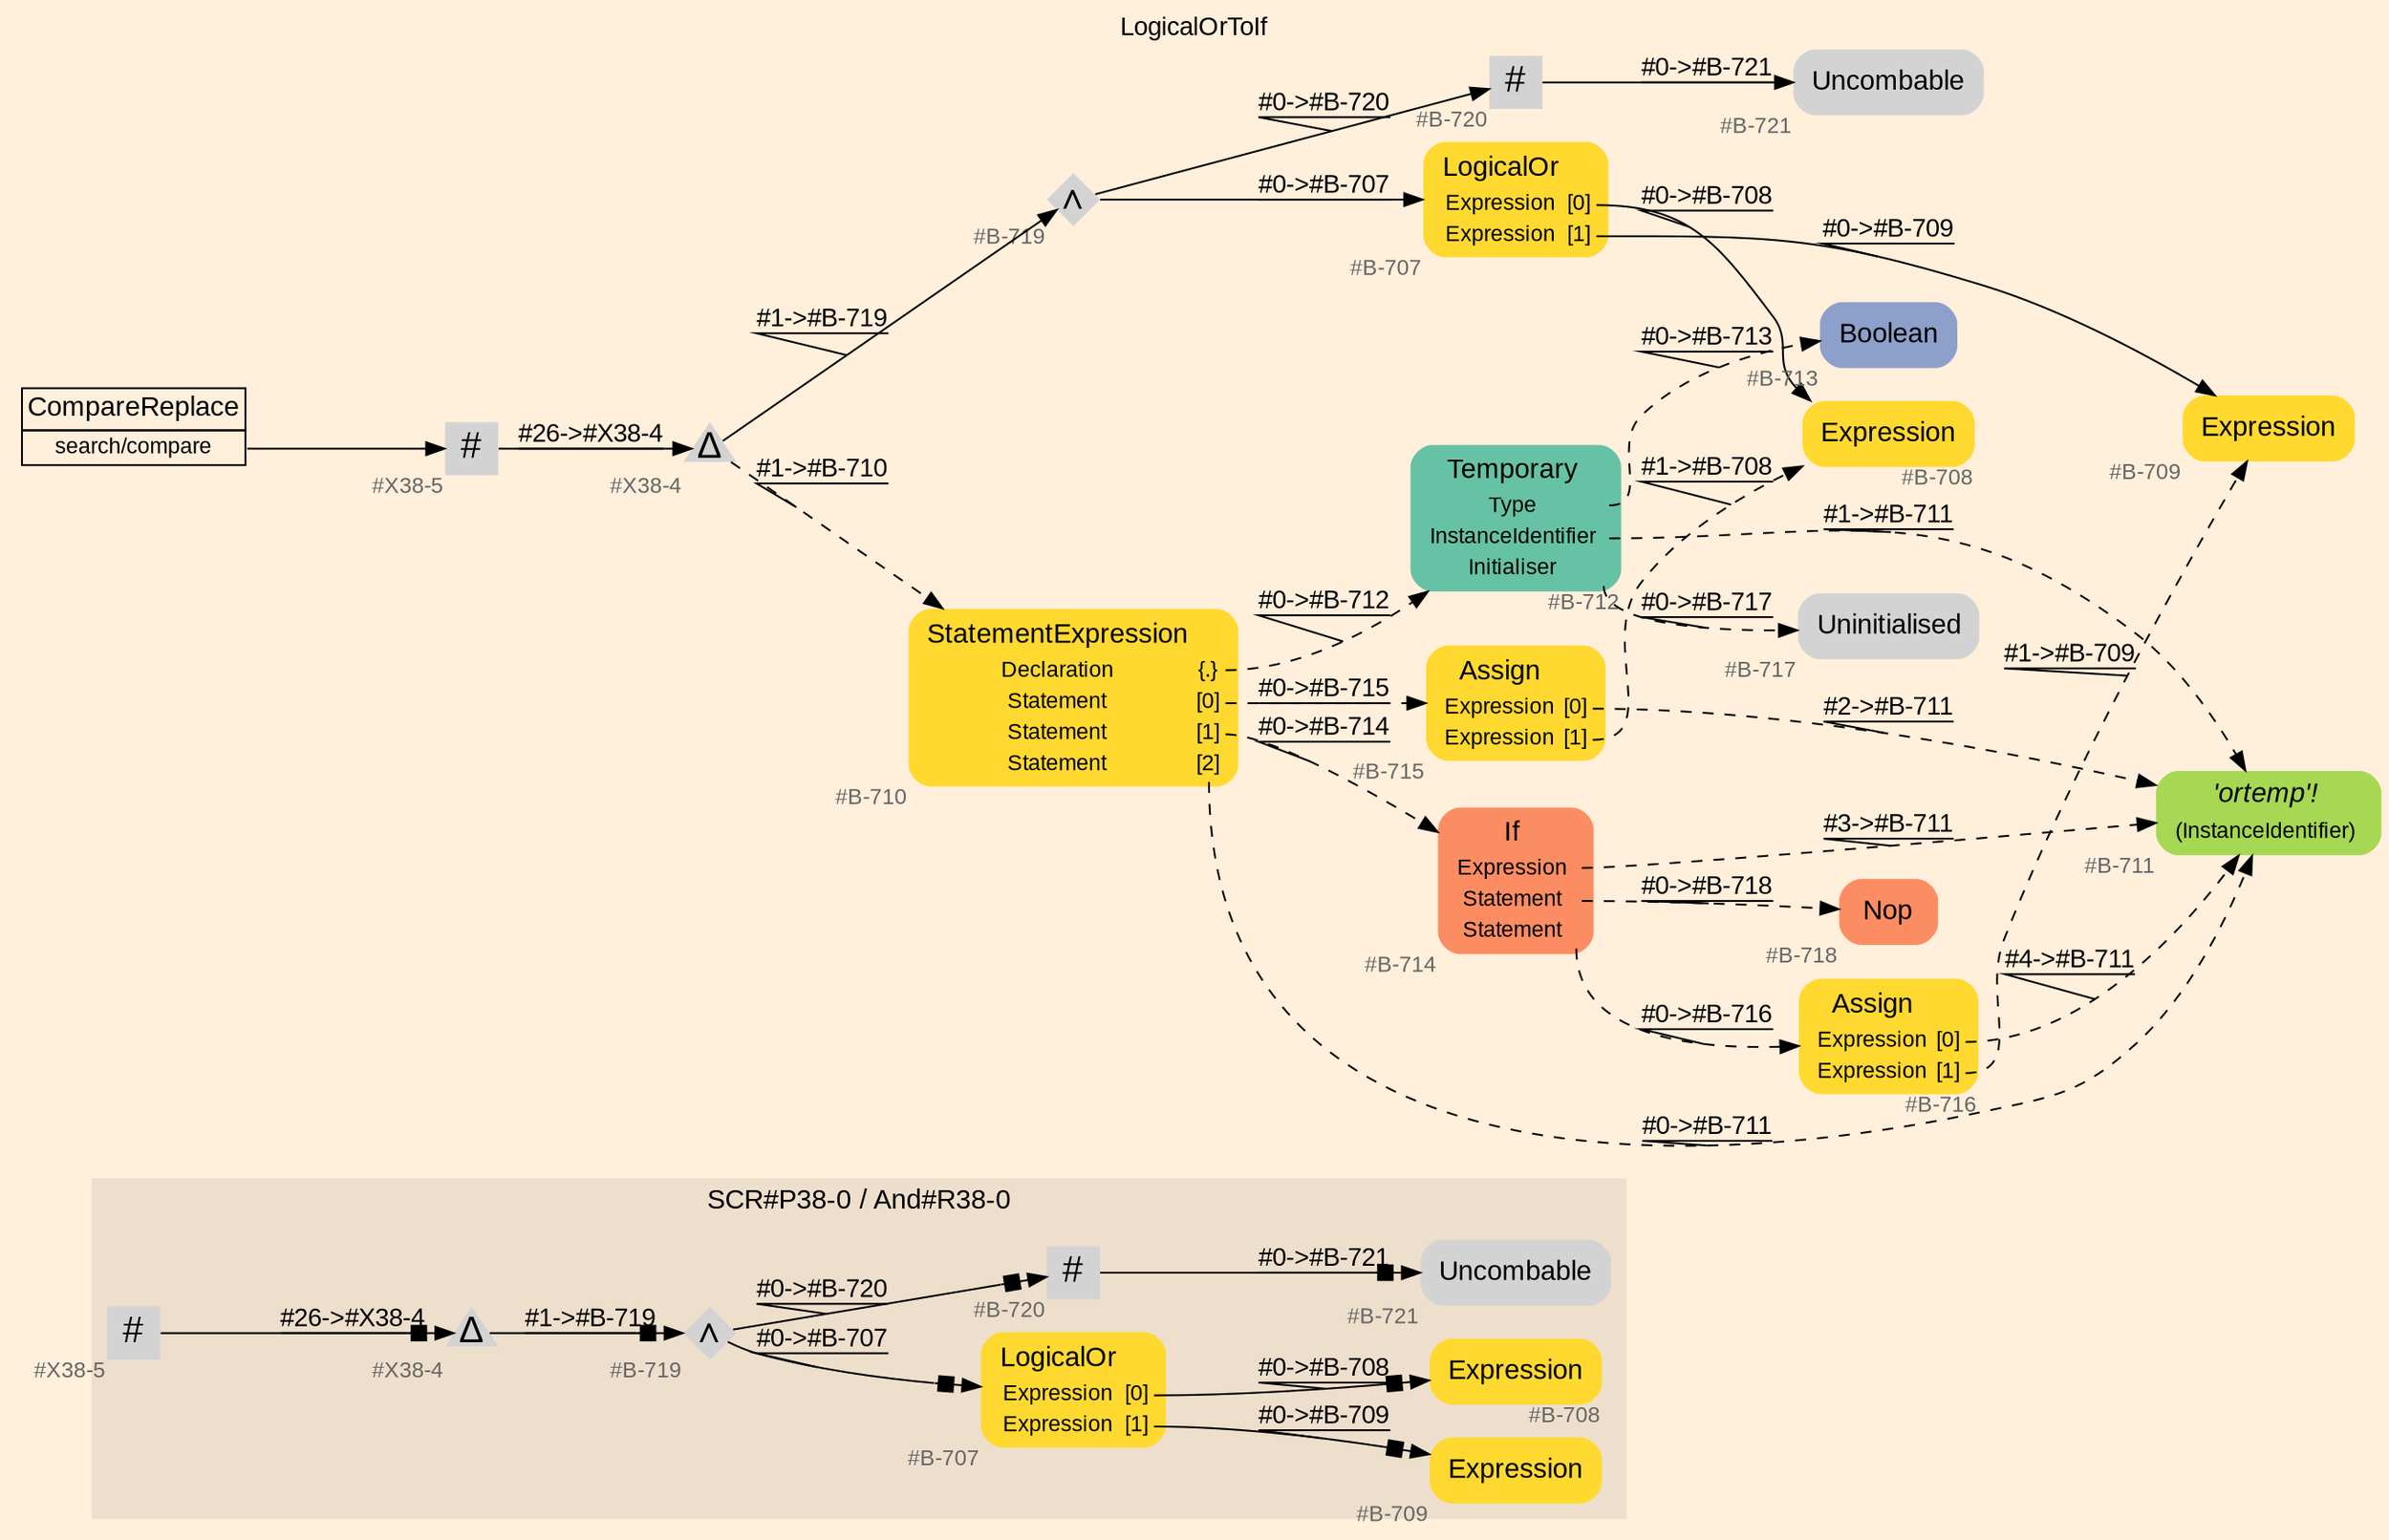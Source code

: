 digraph "LogicalOrToIf" {
label = "LogicalOrToIf"
labelloc = t
graph [
    rankdir = "LR"
    ranksep = 0.3
    bgcolor = antiquewhite1
    color = black
    fontcolor = black
    fontname = "Arial"
];
node [
    fontname = "Arial"
];
edge [
    fontname = "Arial"
];

// -------------------- figure And#R38-0 --------------------
// -------- region And#R38-0 ----------
subgraph "clusterAnd#R38-0" {
    label = "SCR#P38-0 / And#R38-0"
    style = "filled"
    color = antiquewhite2
    fontsize = "15"
    // -------- block And#R38-0/#B-707 ----------
    "And#R38-0/#B-707" [
        fillcolor = "/set28/6"
        xlabel = "#B-707"
        fontsize = "12"
        fontcolor = grey40
        shape = "plaintext"
        label = <<TABLE BORDER="0" CELLBORDER="0" CELLSPACING="0">
         <TR><TD><FONT COLOR="black" POINT-SIZE="15">LogicalOr</FONT></TD></TR>
         <TR><TD><FONT COLOR="black" POINT-SIZE="12">Expression</FONT></TD><TD PORT="port0"><FONT COLOR="black" POINT-SIZE="12">[0]</FONT></TD></TR>
         <TR><TD><FONT COLOR="black" POINT-SIZE="12">Expression</FONT></TD><TD PORT="port1"><FONT COLOR="black" POINT-SIZE="12">[1]</FONT></TD></TR>
        </TABLE>>
        style = "rounded,filled"
    ];
    
    // -------- block And#R38-0/#B-708 ----------
    "And#R38-0/#B-708" [
        fillcolor = "/set28/6"
        xlabel = "#B-708"
        fontsize = "12"
        fontcolor = grey40
        shape = "plaintext"
        label = <<TABLE BORDER="0" CELLBORDER="0" CELLSPACING="0">
         <TR><TD><FONT COLOR="black" POINT-SIZE="15">Expression</FONT></TD></TR>
        </TABLE>>
        style = "rounded,filled"
    ];
    
    // -------- block And#R38-0/#B-709 ----------
    "And#R38-0/#B-709" [
        fillcolor = "/set28/6"
        xlabel = "#B-709"
        fontsize = "12"
        fontcolor = grey40
        shape = "plaintext"
        label = <<TABLE BORDER="0" CELLBORDER="0" CELLSPACING="0">
         <TR><TD><FONT COLOR="black" POINT-SIZE="15">Expression</FONT></TD></TR>
        </TABLE>>
        style = "rounded,filled"
    ];
    
    // -------- block And#R38-0/#B-719 ----------
    "And#R38-0/#B-719" [
        xlabel = "#B-719"
        fontsize = "12"
        fontcolor = grey40
        shape = "diamond"
        label = <<FONT COLOR="black" POINT-SIZE="20">∧</FONT>>
        style = "filled"
        penwidth = 0.0
        fixedsize = true
        width = 0.4
        height = 0.4
    ];
    
    // -------- block And#R38-0/#B-720 ----------
    "And#R38-0/#B-720" [
        xlabel = "#B-720"
        fontsize = "12"
        fontcolor = grey40
        shape = "square"
        label = <<FONT COLOR="black" POINT-SIZE="20">#</FONT>>
        style = "filled"
        penwidth = 0.0
        fixedsize = true
        width = 0.4
        height = 0.4
    ];
    
    // -------- block And#R38-0/#B-721 ----------
    "And#R38-0/#B-721" [
        xlabel = "#B-721"
        fontsize = "12"
        fontcolor = grey40
        shape = "plaintext"
        label = <<TABLE BORDER="0" CELLBORDER="0" CELLSPACING="0">
         <TR><TD><FONT COLOR="black" POINT-SIZE="15">Uncombable</FONT></TD></TR>
        </TABLE>>
        style = "rounded,filled"
    ];
    
    // -------- block And#R38-0/#X38-4 ----------
    "And#R38-0/#X38-4" [
        xlabel = "#X38-4"
        fontsize = "12"
        fontcolor = grey40
        shape = "triangle"
        label = <<FONT COLOR="black" POINT-SIZE="20">Δ</FONT>>
        style = "filled"
        penwidth = 0.0
        fixedsize = true
        width = 0.4
        height = 0.4
    ];
    
    // -------- block And#R38-0/#X38-5 ----------
    "And#R38-0/#X38-5" [
        xlabel = "#X38-5"
        fontsize = "12"
        fontcolor = grey40
        shape = "square"
        label = <<FONT COLOR="black" POINT-SIZE="20">#</FONT>>
        style = "filled"
        penwidth = 0.0
        fixedsize = true
        width = 0.4
        height = 0.4
    ];
    
}

"And#R38-0/#B-707":port0 -> "And#R38-0/#B-708" [
    arrowhead="normalnonebox"
    label = "#0-&gt;#B-708"
    decorate = true
    color = black
    fontcolor = black
];

"And#R38-0/#B-707":port1 -> "And#R38-0/#B-709" [
    arrowhead="normalnonebox"
    label = "#0-&gt;#B-709"
    decorate = true
    color = black
    fontcolor = black
];

"And#R38-0/#B-719" -> "And#R38-0/#B-707" [
    arrowhead="normalnonebox"
    label = "#0-&gt;#B-707"
    decorate = true
    color = black
    fontcolor = black
];

"And#R38-0/#B-719" -> "And#R38-0/#B-720" [
    arrowhead="normalnonebox"
    label = "#0-&gt;#B-720"
    decorate = true
    color = black
    fontcolor = black
];

"And#R38-0/#B-720" -> "And#R38-0/#B-721" [
    arrowhead="normalnonebox"
    label = "#0-&gt;#B-721"
    decorate = true
    color = black
    fontcolor = black
];

"And#R38-0/#X38-4" -> "And#R38-0/#B-719" [
    arrowhead="normalnonebox"
    label = "#1-&gt;#B-719"
    decorate = true
    color = black
    fontcolor = black
];

"And#R38-0/#X38-5" -> "And#R38-0/#X38-4" [
    arrowhead="normalnonebox"
    label = "#26-&gt;#X38-4"
    decorate = true
    color = black
    fontcolor = black
];


// -------------------- transformation figure --------------------
// -------- block CR#X38-6 ----------
"CR#X38-6" [
    fillcolor = antiquewhite1
    fontsize = "12"
    fontcolor = grey40
    shape = "plaintext"
    label = <<TABLE BORDER="0" CELLBORDER="1" CELLSPACING="0">
     <TR><TD><FONT COLOR="black" POINT-SIZE="15">CompareReplace</FONT></TD></TR>
     <TR><TD PORT="port0"><FONT COLOR="black" POINT-SIZE="12">search/compare</FONT></TD></TR>
    </TABLE>>
    style = "filled"
    color = black
];

// -------- block #X38-5 ----------
"#X38-5" [
    xlabel = "#X38-5"
    fontsize = "12"
    fontcolor = grey40
    shape = "square"
    label = <<FONT COLOR="black" POINT-SIZE="20">#</FONT>>
    style = "filled"
    penwidth = 0.0
    fixedsize = true
    width = 0.4
    height = 0.4
];

// -------- block #X38-4 ----------
"#X38-4" [
    xlabel = "#X38-4"
    fontsize = "12"
    fontcolor = grey40
    shape = "triangle"
    label = <<FONT COLOR="black" POINT-SIZE="20">Δ</FONT>>
    style = "filled"
    penwidth = 0.0
    fixedsize = true
    width = 0.4
    height = 0.4
];

// -------- block #B-719 ----------
"#B-719" [
    xlabel = "#B-719"
    fontsize = "12"
    fontcolor = grey40
    shape = "diamond"
    label = <<FONT COLOR="black" POINT-SIZE="20">∧</FONT>>
    style = "filled"
    penwidth = 0.0
    fixedsize = true
    width = 0.4
    height = 0.4
];

// -------- block #B-707 ----------
"#B-707" [
    fillcolor = "/set28/6"
    xlabel = "#B-707"
    fontsize = "12"
    fontcolor = grey40
    shape = "plaintext"
    label = <<TABLE BORDER="0" CELLBORDER="0" CELLSPACING="0">
     <TR><TD><FONT COLOR="black" POINT-SIZE="15">LogicalOr</FONT></TD></TR>
     <TR><TD><FONT COLOR="black" POINT-SIZE="12">Expression</FONT></TD><TD PORT="port0"><FONT COLOR="black" POINT-SIZE="12">[0]</FONT></TD></TR>
     <TR><TD><FONT COLOR="black" POINT-SIZE="12">Expression</FONT></TD><TD PORT="port1"><FONT COLOR="black" POINT-SIZE="12">[1]</FONT></TD></TR>
    </TABLE>>
    style = "rounded,filled"
];

// -------- block #B-708 ----------
"#B-708" [
    fillcolor = "/set28/6"
    xlabel = "#B-708"
    fontsize = "12"
    fontcolor = grey40
    shape = "plaintext"
    label = <<TABLE BORDER="0" CELLBORDER="0" CELLSPACING="0">
     <TR><TD><FONT COLOR="black" POINT-SIZE="15">Expression</FONT></TD></TR>
    </TABLE>>
    style = "rounded,filled"
];

// -------- block #B-709 ----------
"#B-709" [
    fillcolor = "/set28/6"
    xlabel = "#B-709"
    fontsize = "12"
    fontcolor = grey40
    shape = "plaintext"
    label = <<TABLE BORDER="0" CELLBORDER="0" CELLSPACING="0">
     <TR><TD><FONT COLOR="black" POINT-SIZE="15">Expression</FONT></TD></TR>
    </TABLE>>
    style = "rounded,filled"
];

// -------- block #B-720 ----------
"#B-720" [
    xlabel = "#B-720"
    fontsize = "12"
    fontcolor = grey40
    shape = "square"
    label = <<FONT COLOR="black" POINT-SIZE="20">#</FONT>>
    style = "filled"
    penwidth = 0.0
    fixedsize = true
    width = 0.4
    height = 0.4
];

// -------- block #B-721 ----------
"#B-721" [
    xlabel = "#B-721"
    fontsize = "12"
    fontcolor = grey40
    shape = "plaintext"
    label = <<TABLE BORDER="0" CELLBORDER="0" CELLSPACING="0">
     <TR><TD><FONT COLOR="black" POINT-SIZE="15">Uncombable</FONT></TD></TR>
    </TABLE>>
    style = "rounded,filled"
];

// -------- block #B-710 ----------
"#B-710" [
    fillcolor = "/set28/6"
    xlabel = "#B-710"
    fontsize = "12"
    fontcolor = grey40
    shape = "plaintext"
    label = <<TABLE BORDER="0" CELLBORDER="0" CELLSPACING="0">
     <TR><TD><FONT COLOR="black" POINT-SIZE="15">StatementExpression</FONT></TD></TR>
     <TR><TD><FONT COLOR="black" POINT-SIZE="12">Declaration</FONT></TD><TD PORT="port0"><FONT COLOR="black" POINT-SIZE="12">{.}</FONT></TD></TR>
     <TR><TD><FONT COLOR="black" POINT-SIZE="12">Statement</FONT></TD><TD PORT="port1"><FONT COLOR="black" POINT-SIZE="12">[0]</FONT></TD></TR>
     <TR><TD><FONT COLOR="black" POINT-SIZE="12">Statement</FONT></TD><TD PORT="port2"><FONT COLOR="black" POINT-SIZE="12">[1]</FONT></TD></TR>
     <TR><TD><FONT COLOR="black" POINT-SIZE="12">Statement</FONT></TD><TD PORT="port3"><FONT COLOR="black" POINT-SIZE="12">[2]</FONT></TD></TR>
    </TABLE>>
    style = "rounded,filled"
];

// -------- block #B-712 ----------
"#B-712" [
    fillcolor = "/set28/1"
    xlabel = "#B-712"
    fontsize = "12"
    fontcolor = grey40
    shape = "plaintext"
    label = <<TABLE BORDER="0" CELLBORDER="0" CELLSPACING="0">
     <TR><TD><FONT COLOR="black" POINT-SIZE="15">Temporary</FONT></TD></TR>
     <TR><TD><FONT COLOR="black" POINT-SIZE="12">Type</FONT></TD><TD PORT="port0"></TD></TR>
     <TR><TD><FONT COLOR="black" POINT-SIZE="12">InstanceIdentifier</FONT></TD><TD PORT="port1"></TD></TR>
     <TR><TD><FONT COLOR="black" POINT-SIZE="12">Initialiser</FONT></TD><TD PORT="port2"></TD></TR>
    </TABLE>>
    style = "rounded,filled"
];

// -------- block #B-713 ----------
"#B-713" [
    fillcolor = "/set28/3"
    xlabel = "#B-713"
    fontsize = "12"
    fontcolor = grey40
    shape = "plaintext"
    label = <<TABLE BORDER="0" CELLBORDER="0" CELLSPACING="0">
     <TR><TD><FONT COLOR="black" POINT-SIZE="15">Boolean</FONT></TD></TR>
    </TABLE>>
    style = "rounded,filled"
];

// -------- block #B-711 ----------
"#B-711" [
    fillcolor = "/set28/5"
    xlabel = "#B-711"
    fontsize = "12"
    fontcolor = grey40
    shape = "plaintext"
    label = <<TABLE BORDER="0" CELLBORDER="0" CELLSPACING="0">
     <TR><TD><FONT COLOR="black" POINT-SIZE="15"><I>'ortemp'!</I></FONT></TD></TR>
     <TR><TD><FONT COLOR="black" POINT-SIZE="12">(InstanceIdentifier)</FONT></TD><TD PORT="port0"></TD></TR>
    </TABLE>>
    style = "rounded,filled"
];

// -------- block #B-717 ----------
"#B-717" [
    xlabel = "#B-717"
    fontsize = "12"
    fontcolor = grey40
    shape = "plaintext"
    label = <<TABLE BORDER="0" CELLBORDER="0" CELLSPACING="0">
     <TR><TD><FONT COLOR="black" POINT-SIZE="15">Uninitialised</FONT></TD></TR>
    </TABLE>>
    style = "rounded,filled"
];

// -------- block #B-715 ----------
"#B-715" [
    fillcolor = "/set28/6"
    xlabel = "#B-715"
    fontsize = "12"
    fontcolor = grey40
    shape = "plaintext"
    label = <<TABLE BORDER="0" CELLBORDER="0" CELLSPACING="0">
     <TR><TD><FONT COLOR="black" POINT-SIZE="15">Assign</FONT></TD></TR>
     <TR><TD><FONT COLOR="black" POINT-SIZE="12">Expression</FONT></TD><TD PORT="port0"><FONT COLOR="black" POINT-SIZE="12">[0]</FONT></TD></TR>
     <TR><TD><FONT COLOR="black" POINT-SIZE="12">Expression</FONT></TD><TD PORT="port1"><FONT COLOR="black" POINT-SIZE="12">[1]</FONT></TD></TR>
    </TABLE>>
    style = "rounded,filled"
];

// -------- block #B-714 ----------
"#B-714" [
    fillcolor = "/set28/2"
    xlabel = "#B-714"
    fontsize = "12"
    fontcolor = grey40
    shape = "plaintext"
    label = <<TABLE BORDER="0" CELLBORDER="0" CELLSPACING="0">
     <TR><TD><FONT COLOR="black" POINT-SIZE="15">If</FONT></TD></TR>
     <TR><TD><FONT COLOR="black" POINT-SIZE="12">Expression</FONT></TD><TD PORT="port0"></TD></TR>
     <TR><TD><FONT COLOR="black" POINT-SIZE="12">Statement</FONT></TD><TD PORT="port1"></TD></TR>
     <TR><TD><FONT COLOR="black" POINT-SIZE="12">Statement</FONT></TD><TD PORT="port2"></TD></TR>
    </TABLE>>
    style = "rounded,filled"
];

// -------- block #B-718 ----------
"#B-718" [
    fillcolor = "/set28/2"
    xlabel = "#B-718"
    fontsize = "12"
    fontcolor = grey40
    shape = "plaintext"
    label = <<TABLE BORDER="0" CELLBORDER="0" CELLSPACING="0">
     <TR><TD><FONT COLOR="black" POINT-SIZE="15">Nop</FONT></TD></TR>
    </TABLE>>
    style = "rounded,filled"
];

// -------- block #B-716 ----------
"#B-716" [
    fillcolor = "/set28/6"
    xlabel = "#B-716"
    fontsize = "12"
    fontcolor = grey40
    shape = "plaintext"
    label = <<TABLE BORDER="0" CELLBORDER="0" CELLSPACING="0">
     <TR><TD><FONT COLOR="black" POINT-SIZE="15">Assign</FONT></TD></TR>
     <TR><TD><FONT COLOR="black" POINT-SIZE="12">Expression</FONT></TD><TD PORT="port0"><FONT COLOR="black" POINT-SIZE="12">[0]</FONT></TD></TR>
     <TR><TD><FONT COLOR="black" POINT-SIZE="12">Expression</FONT></TD><TD PORT="port1"><FONT COLOR="black" POINT-SIZE="12">[1]</FONT></TD></TR>
    </TABLE>>
    style = "rounded,filled"
];

"CR#X38-6":port0 -> "#X38-5" [
    label = ""
    decorate = true
    color = black
    fontcolor = black
];

"#X38-5" -> "#X38-4" [
    label = "#26-&gt;#X38-4"
    decorate = true
    color = black
    fontcolor = black
];

"#X38-4" -> "#B-719" [
    label = "#1-&gt;#B-719"
    decorate = true
    color = black
    fontcolor = black
];

"#X38-4" -> "#B-710" [
    style="dashed"
    label = "#1-&gt;#B-710"
    decorate = true
    color = black
    fontcolor = black
];

"#B-719" -> "#B-707" [
    label = "#0-&gt;#B-707"
    decorate = true
    color = black
    fontcolor = black
];

"#B-719" -> "#B-720" [
    label = "#0-&gt;#B-720"
    decorate = true
    color = black
    fontcolor = black
];

"#B-707":port0 -> "#B-708" [
    label = "#0-&gt;#B-708"
    decorate = true
    color = black
    fontcolor = black
];

"#B-707":port1 -> "#B-709" [
    label = "#0-&gt;#B-709"
    decorate = true
    color = black
    fontcolor = black
];

"#B-720" -> "#B-721" [
    label = "#0-&gt;#B-721"
    decorate = true
    color = black
    fontcolor = black
];

"#B-710":port0 -> "#B-712" [
    style="dashed"
    label = "#0-&gt;#B-712"
    decorate = true
    color = black
    fontcolor = black
];

"#B-710":port1 -> "#B-715" [
    style="dashed"
    label = "#0-&gt;#B-715"
    decorate = true
    color = black
    fontcolor = black
];

"#B-710":port2 -> "#B-714" [
    style="dashed"
    label = "#0-&gt;#B-714"
    decorate = true
    color = black
    fontcolor = black
];

"#B-710":port3 -> "#B-711" [
    style="dashed"
    label = "#0-&gt;#B-711"
    decorate = true
    color = black
    fontcolor = black
];

"#B-712":port0 -> "#B-713" [
    style="dashed"
    label = "#0-&gt;#B-713"
    decorate = true
    color = black
    fontcolor = black
];

"#B-712":port1 -> "#B-711" [
    style="dashed"
    label = "#1-&gt;#B-711"
    decorate = true
    color = black
    fontcolor = black
];

"#B-712":port2 -> "#B-717" [
    style="dashed"
    label = "#0-&gt;#B-717"
    decorate = true
    color = black
    fontcolor = black
];

"#B-715":port0 -> "#B-711" [
    style="dashed"
    label = "#2-&gt;#B-711"
    decorate = true
    color = black
    fontcolor = black
];

"#B-715":port1 -> "#B-708" [
    style="dashed"
    label = "#1-&gt;#B-708"
    decorate = true
    color = black
    fontcolor = black
];

"#B-714":port0 -> "#B-711" [
    style="dashed"
    label = "#3-&gt;#B-711"
    decorate = true
    color = black
    fontcolor = black
];

"#B-714":port1 -> "#B-718" [
    style="dashed"
    label = "#0-&gt;#B-718"
    decorate = true
    color = black
    fontcolor = black
];

"#B-714":port2 -> "#B-716" [
    style="dashed"
    label = "#0-&gt;#B-716"
    decorate = true
    color = black
    fontcolor = black
];

"#B-716":port0 -> "#B-711" [
    style="dashed"
    label = "#4-&gt;#B-711"
    decorate = true
    color = black
    fontcolor = black
];

"#B-716":port1 -> "#B-709" [
    style="dashed"
    label = "#1-&gt;#B-709"
    decorate = true
    color = black
    fontcolor = black
];


}
